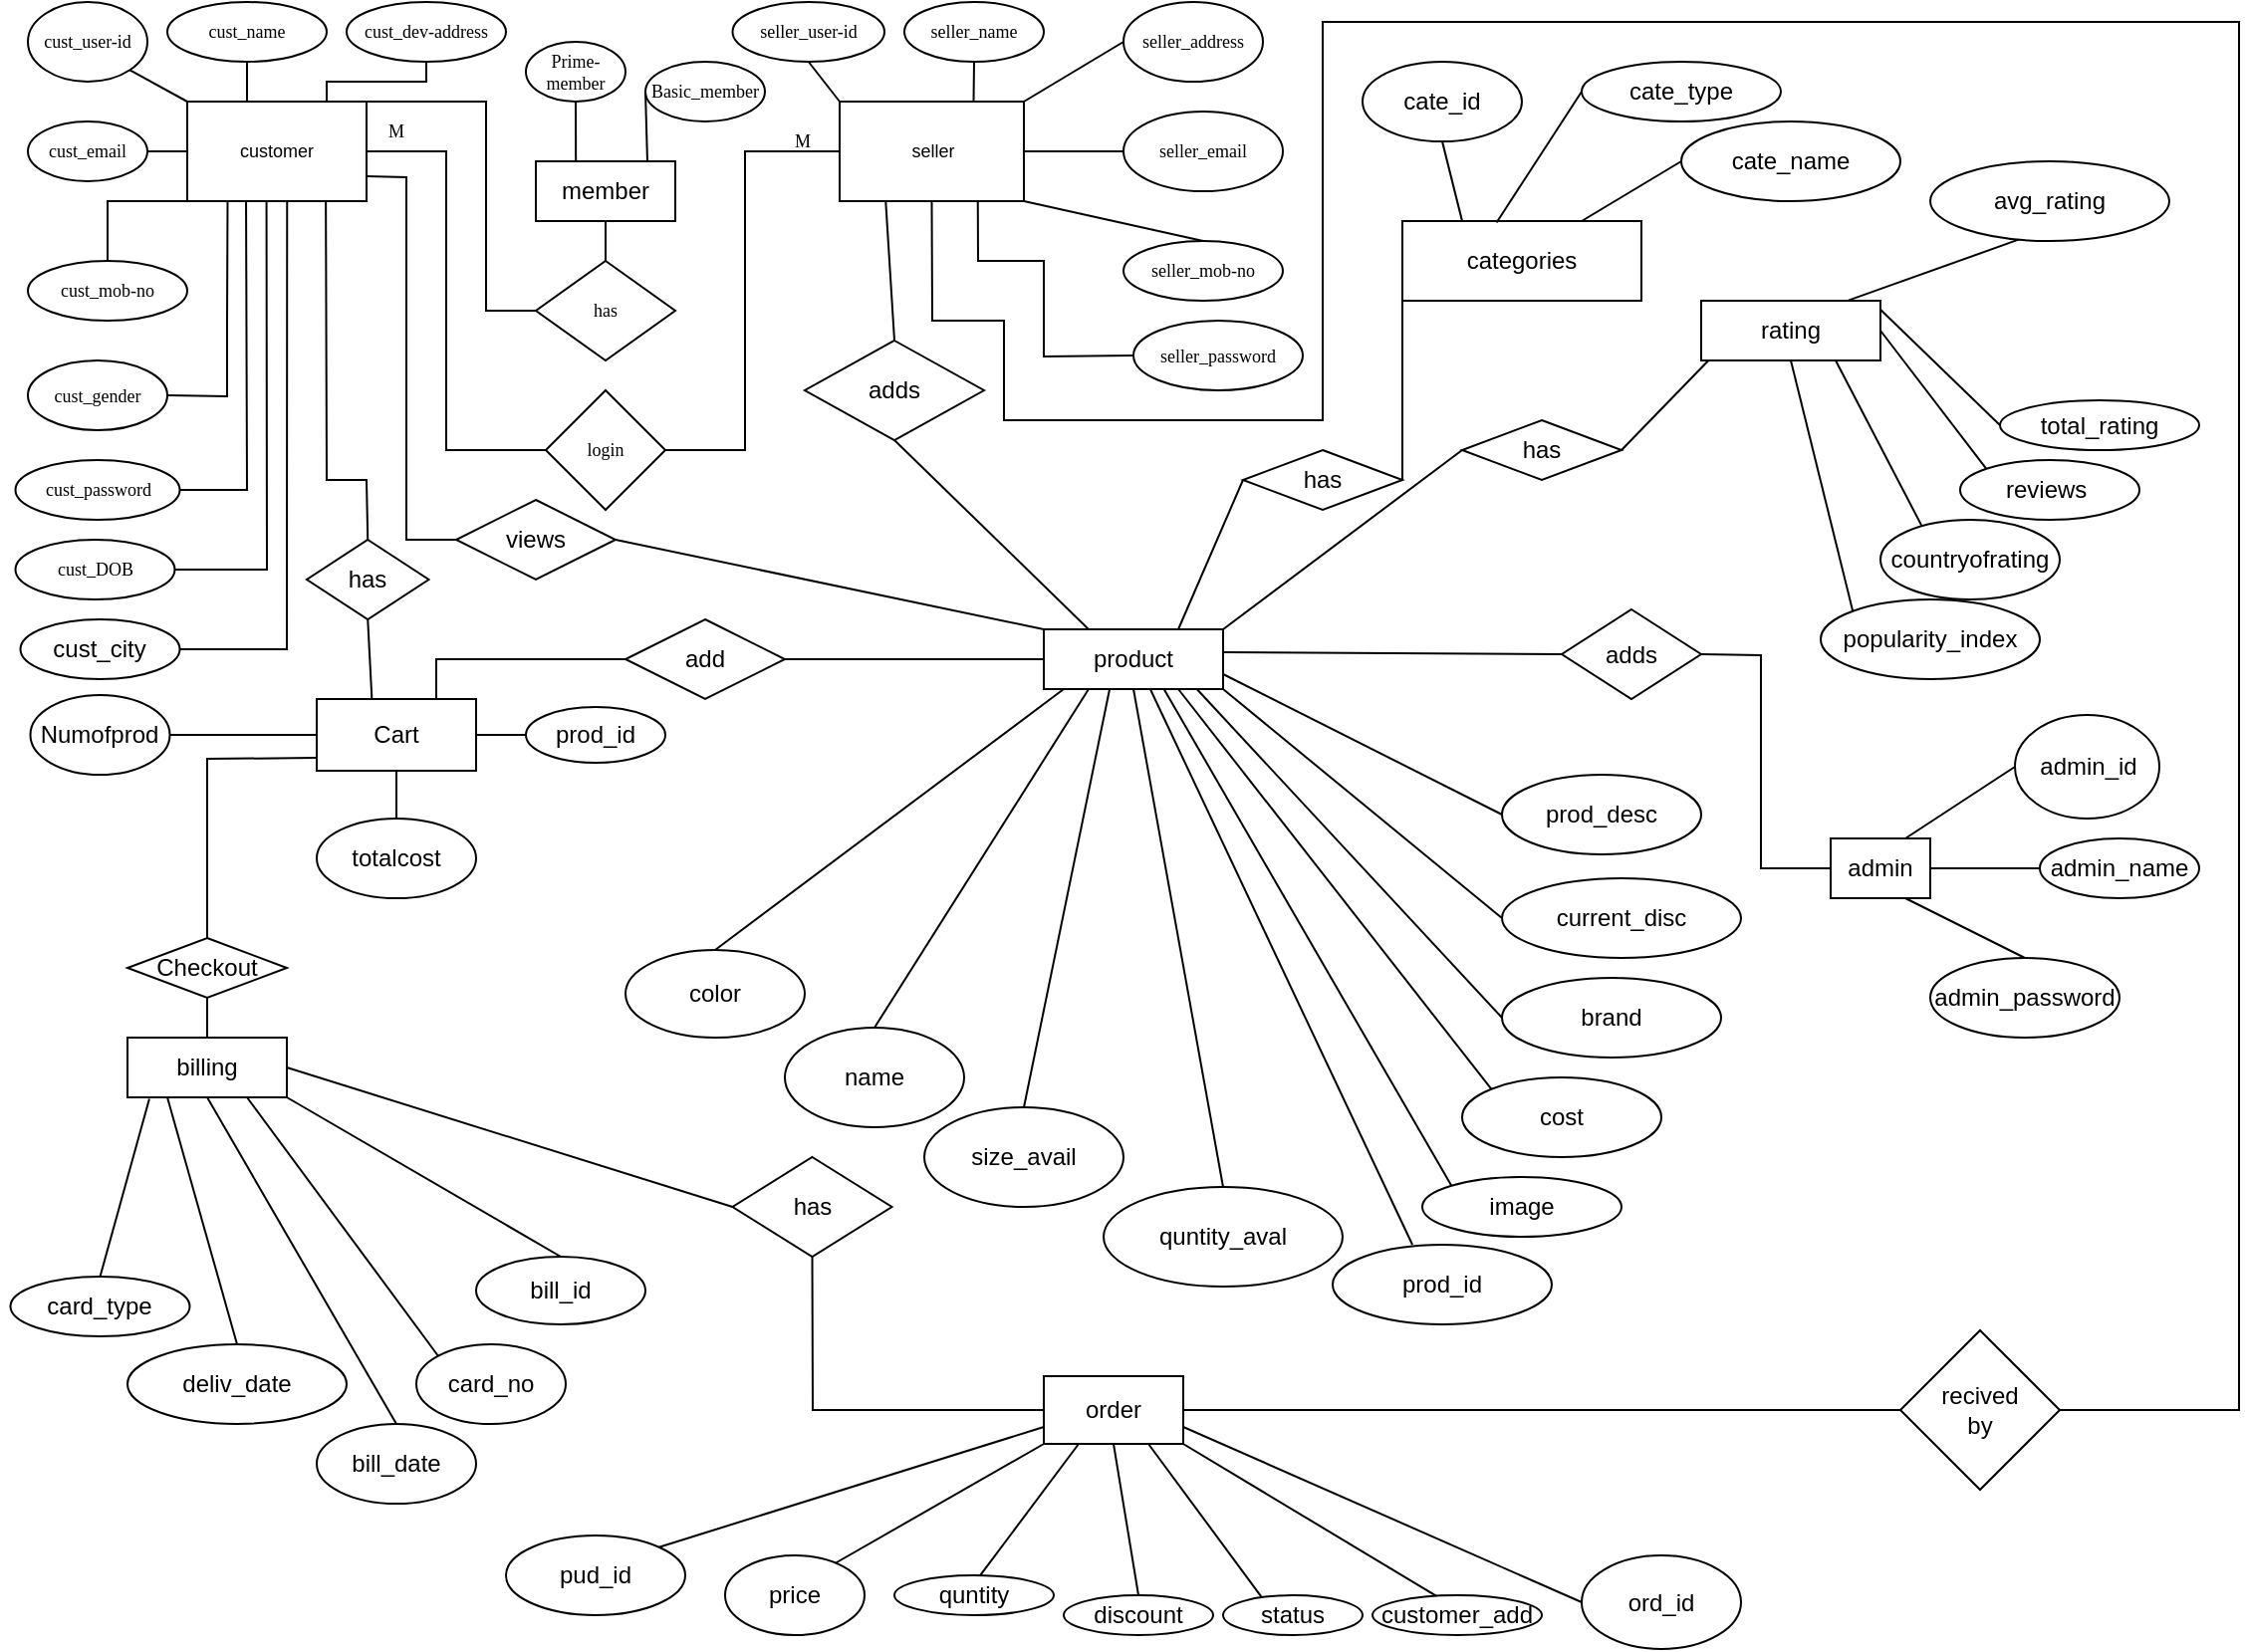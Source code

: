 <mxfile version="20.5.3" type="device"><diagram id="9mS7R69LWo61YMVO0TNC" name="Page-1"><mxGraphModel dx="2213" dy="429" grid="1" gridSize="10" guides="1" tooltips="1" connect="1" arrows="1" fold="1" page="1" pageScale="1" pageWidth="1169" pageHeight="827" math="0" shadow="0"><root><mxCell id="0"/><mxCell id="1" parent="0"/><mxCell id="NSg7qK9CSHYOkLG610AT-1" value="&lt;p style=&quot;font-size: 9px;&quot;&gt;customer&lt;/p&gt;" style="rounded=0;whiteSpace=wrap;html=1;" parent="1" vertex="1"><mxGeometry x="90" y="50" width="90" height="50" as="geometry"/></mxCell><mxCell id="NSg7qK9CSHYOkLG610AT-2" value="cust_user-id" style="ellipse;whiteSpace=wrap;html=1;fontFamily=Times New Roman;fontSize=9;" parent="1" vertex="1"><mxGeometry x="10" width="60" height="40" as="geometry"/></mxCell><mxCell id="NSg7qK9CSHYOkLG610AT-4" value="cust_name" style="ellipse;whiteSpace=wrap;html=1;fontFamily=Times New Roman;fontSize=9;" parent="1" vertex="1"><mxGeometry x="80" width="80" height="30" as="geometry"/></mxCell><mxCell id="NSg7qK9CSHYOkLG610AT-5" value="cust_mob-no" style="ellipse;whiteSpace=wrap;html=1;fontFamily=Times New Roman;fontSize=9;" parent="1" vertex="1"><mxGeometry x="10" y="130" width="80" height="30" as="geometry"/></mxCell><mxCell id="NSg7qK9CSHYOkLG610AT-7" value="cust_email" style="ellipse;whiteSpace=wrap;html=1;fontFamily=Times New Roman;fontSize=9;" parent="1" vertex="1"><mxGeometry x="10" y="60" width="60" height="30" as="geometry"/></mxCell><mxCell id="NSg7qK9CSHYOkLG610AT-10" value="cust_dev-address" style="ellipse;whiteSpace=wrap;html=1;fontFamily=Times New Roman;fontSize=9;" parent="1" vertex="1"><mxGeometry x="170" width="80" height="30" as="geometry"/></mxCell><mxCell id="NSg7qK9CSHYOkLG610AT-13" value="" style="endArrow=none;html=1;rounded=0;fontFamily=Times New Roman;fontSize=9;exitX=0.778;exitY=-0.004;exitDx=0;exitDy=0;entryX=0.5;entryY=1;entryDx=0;entryDy=0;exitPerimeter=0;" parent="1" source="NSg7qK9CSHYOkLG610AT-1" target="NSg7qK9CSHYOkLG610AT-10" edge="1"><mxGeometry width="50" height="50" relative="1" as="geometry"><mxPoint x="200" y="90" as="sourcePoint"/><mxPoint x="250" y="40" as="targetPoint"/><Array as="points"><mxPoint x="160" y="40"/><mxPoint x="210" y="40"/></Array></mxGeometry></mxCell><mxCell id="NSg7qK9CSHYOkLG610AT-14" value="" style="endArrow=none;html=1;rounded=0;fontFamily=Times New Roman;fontSize=9;exitX=0.5;exitY=0;exitDx=0;exitDy=0;entryX=0;entryY=1;entryDx=0;entryDy=0;" parent="1" source="NSg7qK9CSHYOkLG610AT-5" target="NSg7qK9CSHYOkLG610AT-1" edge="1"><mxGeometry width="50" height="50" relative="1" as="geometry"><mxPoint x="110" y="90" as="sourcePoint"/><mxPoint x="160" y="40" as="targetPoint"/><Array as="points"><mxPoint x="50" y="100"/></Array></mxGeometry></mxCell><mxCell id="NSg7qK9CSHYOkLG610AT-16" value="" style="endArrow=none;html=1;rounded=0;fontFamily=Times New Roman;fontSize=9;exitX=1;exitY=0.5;exitDx=0;exitDy=0;entryX=0;entryY=0.5;entryDx=0;entryDy=0;" parent="1" target="NSg7qK9CSHYOkLG610AT-1" edge="1"><mxGeometry width="50" height="50" relative="1" as="geometry"><mxPoint x="70" y="75" as="sourcePoint"/><mxPoint x="160" y="40" as="targetPoint"/></mxGeometry></mxCell><mxCell id="NSg7qK9CSHYOkLG610AT-17" value="" style="endArrow=none;html=1;rounded=0;fontFamily=Times New Roman;fontSize=9;entryX=0.5;entryY=1;entryDx=0;entryDy=0;" parent="1" target="NSg7qK9CSHYOkLG610AT-4" edge="1"><mxGeometry width="50" height="50" relative="1" as="geometry"><mxPoint x="120" y="50" as="sourcePoint"/><mxPoint x="160" y="40" as="targetPoint"/></mxGeometry></mxCell><mxCell id="NSg7qK9CSHYOkLG610AT-18" value="" style="endArrow=none;html=1;rounded=0;fontFamily=Times New Roman;fontSize=9;entryX=0;entryY=0;entryDx=0;entryDy=0;exitX=1;exitY=1;exitDx=0;exitDy=0;" parent="1" source="NSg7qK9CSHYOkLG610AT-2" target="NSg7qK9CSHYOkLG610AT-1" edge="1"><mxGeometry width="50" height="50" relative="1" as="geometry"><mxPoint x="30" y="30" as="sourcePoint"/><mxPoint x="160" y="40" as="targetPoint"/></mxGeometry></mxCell><mxCell id="NSg7qK9CSHYOkLG610AT-19" value="&lt;p style=&quot;font-size: 9px;&quot;&gt;seller&lt;/p&gt;" style="rounded=0;whiteSpace=wrap;html=1;" parent="1" vertex="1"><mxGeometry x="417.5" y="50" width="92.5" height="50" as="geometry"/></mxCell><mxCell id="NSg7qK9CSHYOkLG610AT-20" value="seller_user-id" style="ellipse;whiteSpace=wrap;html=1;fontFamily=Times New Roman;fontSize=9;" parent="1" vertex="1"><mxGeometry x="363.75" width="76.25" height="30" as="geometry"/></mxCell><mxCell id="NSg7qK9CSHYOkLG610AT-21" value="seller_name" style="ellipse;whiteSpace=wrap;html=1;fontFamily=Times New Roman;fontSize=9;" parent="1" vertex="1"><mxGeometry x="450" width="70" height="30" as="geometry"/></mxCell><mxCell id="NSg7qK9CSHYOkLG610AT-22" value="seller_mob-no" style="ellipse;whiteSpace=wrap;html=1;fontFamily=Times New Roman;fontSize=9;" parent="1" vertex="1"><mxGeometry x="560" y="120" width="80" height="30" as="geometry"/></mxCell><mxCell id="NSg7qK9CSHYOkLG610AT-24" value="seller_email" style="ellipse;whiteSpace=wrap;html=1;fontFamily=Times New Roman;fontSize=9;" parent="1" vertex="1"><mxGeometry x="560" y="55" width="80" height="40" as="geometry"/></mxCell><mxCell id="NSg7qK9CSHYOkLG610AT-25" value="seller_address" style="ellipse;whiteSpace=wrap;html=1;fontFamily=Times New Roman;fontSize=9;" parent="1" vertex="1"><mxGeometry x="560" width="70" height="40" as="geometry"/></mxCell><mxCell id="NSg7qK9CSHYOkLG610AT-26" value="" style="endArrow=none;html=1;rounded=0;fontFamily=Times New Roman;fontSize=9;exitX=1;exitY=0;exitDx=0;exitDy=0;entryX=0;entryY=0.5;entryDx=0;entryDy=0;" parent="1" source="NSg7qK9CSHYOkLG610AT-19" target="NSg7qK9CSHYOkLG610AT-25" edge="1"><mxGeometry width="50" height="50" relative="1" as="geometry"><mxPoint x="537.5" y="90" as="sourcePoint"/><mxPoint x="532.5" y="20" as="targetPoint"/></mxGeometry></mxCell><mxCell id="NSg7qK9CSHYOkLG610AT-27" value="" style="endArrow=none;html=1;rounded=0;fontFamily=Times New Roman;fontSize=9;exitX=0.5;exitY=0;exitDx=0;exitDy=0;entryX=1;entryY=1;entryDx=0;entryDy=0;" parent="1" source="NSg7qK9CSHYOkLG610AT-22" target="NSg7qK9CSHYOkLG610AT-19" edge="1"><mxGeometry width="50" height="50" relative="1" as="geometry"><mxPoint x="452.5" y="100" as="sourcePoint"/><mxPoint x="497.5" y="40" as="targetPoint"/></mxGeometry></mxCell><mxCell id="NSg7qK9CSHYOkLG610AT-28" value="" style="endArrow=none;html=1;rounded=0;fontFamily=Times New Roman;fontSize=9;entryX=1;entryY=0.5;entryDx=0;entryDy=0;exitX=0;exitY=0.5;exitDx=0;exitDy=0;" parent="1" source="NSg7qK9CSHYOkLG610AT-24" target="NSg7qK9CSHYOkLG610AT-19" edge="1"><mxGeometry width="50" height="50" relative="1" as="geometry"><mxPoint x="532.5" y="100" as="sourcePoint"/><mxPoint x="417.5" y="90" as="targetPoint"/></mxGeometry></mxCell><mxCell id="NSg7qK9CSHYOkLG610AT-30" value="" style="endArrow=none;html=1;rounded=0;fontFamily=Times New Roman;fontSize=9;entryX=0.5;entryY=1;entryDx=0;entryDy=0;exitX=0.727;exitY=0;exitDx=0;exitDy=0;exitPerimeter=0;" parent="1" source="NSg7qK9CSHYOkLG610AT-19" target="NSg7qK9CSHYOkLG610AT-21" edge="1"><mxGeometry width="50" height="50" relative="1" as="geometry"><mxPoint x="447.5" y="90" as="sourcePoint"/><mxPoint x="452.5" y="20" as="targetPoint"/></mxGeometry></mxCell><mxCell id="NSg7qK9CSHYOkLG610AT-31" value="" style="endArrow=none;html=1;rounded=0;fontFamily=Times New Roman;fontSize=9;entryX=0;entryY=0;entryDx=0;entryDy=0;exitX=0.5;exitY=1;exitDx=0;exitDy=0;" parent="1" source="NSg7qK9CSHYOkLG610AT-20" target="NSg7qK9CSHYOkLG610AT-19" edge="1"><mxGeometry width="50" height="50" relative="1" as="geometry"><mxPoint x="372.5" y="20" as="sourcePoint"/><mxPoint x="497.5" y="40" as="targetPoint"/></mxGeometry></mxCell><mxCell id="NSg7qK9CSHYOkLG610AT-32" value="login" style="rhombus;whiteSpace=wrap;html=1;fontFamily=Times New Roman;fontSize=9;" parent="1" vertex="1"><mxGeometry x="270" y="195" width="60" height="60" as="geometry"/></mxCell><mxCell id="NSg7qK9CSHYOkLG610AT-33" value="" style="endArrow=none;html=1;rounded=0;fontFamily=Times New Roman;fontSize=9;exitX=1;exitY=0.5;exitDx=0;exitDy=0;entryX=0;entryY=0.5;entryDx=0;entryDy=0;" parent="1" source="NSg7qK9CSHYOkLG610AT-1" target="NSg7qK9CSHYOkLG610AT-32" edge="1"><mxGeometry width="50" height="50" relative="1" as="geometry"><mxPoint x="300" y="130" as="sourcePoint"/><mxPoint x="350" y="80" as="targetPoint"/><Array as="points"><mxPoint x="220" y="75"/><mxPoint x="220" y="225"/></Array></mxGeometry></mxCell><mxCell id="NSg7qK9CSHYOkLG610AT-35" value="M" style="text;html=1;strokeColor=none;fillColor=none;align=center;verticalAlign=middle;whiteSpace=wrap;rounded=0;fontFamily=Times New Roman;fontSize=9;" parent="1" vertex="1"><mxGeometry x="165" y="50" width="60" height="30" as="geometry"/></mxCell><mxCell id="NSg7qK9CSHYOkLG610AT-36" value="" style="endArrow=none;html=1;rounded=0;fontFamily=Times New Roman;fontSize=9;entryX=0;entryY=0.5;entryDx=0;entryDy=0;exitX=1;exitY=0.5;exitDx=0;exitDy=0;" parent="1" source="NSg7qK9CSHYOkLG610AT-32" target="NSg7qK9CSHYOkLG610AT-19" edge="1"><mxGeometry width="50" height="50" relative="1" as="geometry"><mxPoint x="300" y="130" as="sourcePoint"/><mxPoint x="350" y="80" as="targetPoint"/><Array as="points"><mxPoint x="370" y="225"/><mxPoint x="370" y="75"/></Array></mxGeometry></mxCell><mxCell id="NSg7qK9CSHYOkLG610AT-37" value="M" style="text;html=1;strokeColor=none;fillColor=none;align=center;verticalAlign=middle;whiteSpace=wrap;rounded=0;fontFamily=Times New Roman;fontSize=9;" parent="1" vertex="1"><mxGeometry x="368.75" y="55" width="60" height="30" as="geometry"/></mxCell><mxCell id="NSg7qK9CSHYOkLG610AT-38" value="has" style="rhombus;whiteSpace=wrap;html=1;fontFamily=Times New Roman;fontSize=9;" parent="1" vertex="1"><mxGeometry x="265" y="130" width="70" height="50" as="geometry"/></mxCell><mxCell id="NSg7qK9CSHYOkLG610AT-39" value="" style="endArrow=none;html=1;rounded=0;fontFamily=Times New Roman;fontSize=9;exitX=0;exitY=0.5;exitDx=0;exitDy=0;entryX=1;entryY=0;entryDx=0;entryDy=0;" parent="1" source="NSg7qK9CSHYOkLG610AT-38" target="NSg7qK9CSHYOkLG610AT-1" edge="1"><mxGeometry width="50" height="50" relative="1" as="geometry"><mxPoint x="190" y="70" as="sourcePoint"/><mxPoint x="240" y="20" as="targetPoint"/><Array as="points"><mxPoint x="240" y="155"/><mxPoint x="240" y="50"/></Array></mxGeometry></mxCell><mxCell id="NSg7qK9CSHYOkLG610AT-40" value="Prime-member" style="ellipse;whiteSpace=wrap;html=1;fontFamily=Times New Roman;fontSize=9;" parent="1" vertex="1"><mxGeometry x="260" y="20" width="50" height="30" as="geometry"/></mxCell><mxCell id="NSg7qK9CSHYOkLG610AT-41" value="Basic_member" style="ellipse;whiteSpace=wrap;html=1;fontFamily=Times New Roman;fontSize=9;" parent="1" vertex="1"><mxGeometry x="320" y="30" width="60" height="30" as="geometry"/></mxCell><mxCell id="NSg7qK9CSHYOkLG610AT-42" value="" style="endArrow=none;html=1;rounded=0;fontFamily=Times New Roman;fontSize=9;entryX=0.5;entryY=1;entryDx=0;entryDy=0;exitX=0.287;exitY=0.007;exitDx=0;exitDy=0;exitPerimeter=0;" parent="1" source="G5HHCaBZj1R2GODUfJOp-1" target="NSg7qK9CSHYOkLG610AT-40" edge="1"><mxGeometry width="50" height="50" relative="1" as="geometry"><mxPoint x="270" y="40" as="sourcePoint"/><mxPoint x="320" y="30" as="targetPoint"/></mxGeometry></mxCell><mxCell id="NSg7qK9CSHYOkLG610AT-43" value="" style="endArrow=none;html=1;rounded=0;fontFamily=Times New Roman;fontSize=9;entryX=0;entryY=0.5;entryDx=0;entryDy=0;exitX=0.8;exitY=0.017;exitDx=0;exitDy=0;exitPerimeter=0;" parent="1" source="G5HHCaBZj1R2GODUfJOp-1" target="NSg7qK9CSHYOkLG610AT-41" edge="1"><mxGeometry width="50" height="50" relative="1" as="geometry"><mxPoint x="320" y="80" as="sourcePoint"/><mxPoint x="320" y="30" as="targetPoint"/></mxGeometry></mxCell><mxCell id="NSg7qK9CSHYOkLG610AT-50" value="cust_gender" style="ellipse;whiteSpace=wrap;html=1;fontFamily=Times New Roman;fontSize=9;" parent="1" vertex="1"><mxGeometry x="10" y="180" width="70" height="35" as="geometry"/></mxCell><mxCell id="NSg7qK9CSHYOkLG610AT-51" value="" style="endArrow=none;html=1;rounded=0;fontFamily=Times New Roman;fontSize=9;exitX=1;exitY=0.5;exitDx=0;exitDy=0;entryX=0.225;entryY=0.994;entryDx=0;entryDy=0;entryPerimeter=0;" parent="1" source="NSg7qK9CSHYOkLG610AT-50" target="NSg7qK9CSHYOkLG610AT-1" edge="1"><mxGeometry width="50" height="50" relative="1" as="geometry"><mxPoint x="140" y="100" as="sourcePoint"/><mxPoint x="190" y="50" as="targetPoint"/><Array as="points"><mxPoint x="110" y="198"/><mxPoint x="110" y="160"/></Array></mxGeometry></mxCell><mxCell id="NSg7qK9CSHYOkLG610AT-52" value="cust_password" style="ellipse;whiteSpace=wrap;html=1;fontFamily=Times New Roman;fontSize=9;" parent="1" vertex="1"><mxGeometry x="3.75" y="230" width="82.5" height="30" as="geometry"/></mxCell><mxCell id="NSg7qK9CSHYOkLG610AT-53" value="" style="endArrow=none;html=1;rounded=0;fontFamily=Times New Roman;fontSize=9;exitX=1;exitY=0.5;exitDx=0;exitDy=0;entryX=0.328;entryY=1.001;entryDx=0;entryDy=0;entryPerimeter=0;" parent="1" source="NSg7qK9CSHYOkLG610AT-52" target="NSg7qK9CSHYOkLG610AT-1" edge="1"><mxGeometry width="50" height="50" relative="1" as="geometry"><mxPoint x="139.86" y="190" as="sourcePoint"/><mxPoint x="130" y="100" as="targetPoint"/><Array as="points"><mxPoint x="120" y="245"/></Array></mxGeometry></mxCell><mxCell id="NSg7qK9CSHYOkLG610AT-54" style="edgeStyle=none;rounded=0;orthogonalLoop=1;jettySize=auto;html=1;exitX=0;exitY=0.5;exitDx=0;exitDy=0;fontFamily=Times New Roman;fontSize=9;" parent="1" source="NSg7qK9CSHYOkLG610AT-52" target="NSg7qK9CSHYOkLG610AT-52" edge="1"><mxGeometry relative="1" as="geometry"/></mxCell><mxCell id="NSg7qK9CSHYOkLG610AT-55" value="cust_DOB" style="ellipse;whiteSpace=wrap;html=1;fontFamily=Times New Roman;fontSize=9;" parent="1" vertex="1"><mxGeometry x="3.75" y="270" width="80" height="30" as="geometry"/></mxCell><mxCell id="NSg7qK9CSHYOkLG610AT-56" value="" style="endArrow=none;html=1;rounded=0;fontFamily=Times New Roman;fontSize=9;exitX=1;exitY=0.5;exitDx=0;exitDy=0;entryX=0.442;entryY=1.003;entryDx=0;entryDy=0;entryPerimeter=0;" parent="1" source="NSg7qK9CSHYOkLG610AT-55" target="NSg7qK9CSHYOkLG610AT-1" edge="1"><mxGeometry width="50" height="50" relative="1" as="geometry"><mxPoint x="270" y="150" as="sourcePoint"/><mxPoint x="320" y="100" as="targetPoint"/><Array as="points"><mxPoint x="130" y="285"/></Array></mxGeometry></mxCell><mxCell id="NSg7qK9CSHYOkLG610AT-60" value="seller_password" style="ellipse;whiteSpace=wrap;html=1;fontFamily=Times New Roman;fontSize=9;" parent="1" vertex="1"><mxGeometry x="565" y="160" width="85" height="35" as="geometry"/></mxCell><mxCell id="NSg7qK9CSHYOkLG610AT-61" value="" style="endArrow=none;html=1;rounded=0;fontFamily=Times New Roman;fontSize=9;entryX=0.75;entryY=1;entryDx=0;entryDy=0;exitX=0;exitY=0.5;exitDx=0;exitDy=0;" parent="1" source="NSg7qK9CSHYOkLG610AT-60" target="NSg7qK9CSHYOkLG610AT-19" edge="1"><mxGeometry width="50" height="50" relative="1" as="geometry"><mxPoint x="417.5" y="160" as="sourcePoint"/><mxPoint x="467.5" y="110" as="targetPoint"/><Array as="points"><mxPoint x="520" y="178"/><mxPoint x="520" y="130"/><mxPoint x="487" y="130"/></Array></mxGeometry></mxCell><mxCell id="G5HHCaBZj1R2GODUfJOp-1" value="member" style="rounded=0;whiteSpace=wrap;html=1;" parent="1" vertex="1"><mxGeometry x="265" y="80" width="70" height="30" as="geometry"/></mxCell><mxCell id="G5HHCaBZj1R2GODUfJOp-2" value="" style="endArrow=none;html=1;rounded=0;exitX=0.5;exitY=0;exitDx=0;exitDy=0;entryX=0.5;entryY=1;entryDx=0;entryDy=0;" parent="1" source="NSg7qK9CSHYOkLG610AT-38" target="G5HHCaBZj1R2GODUfJOp-1" edge="1"><mxGeometry width="50" height="50" relative="1" as="geometry"><mxPoint x="280" y="140" as="sourcePoint"/><mxPoint x="330" y="90" as="targetPoint"/></mxGeometry></mxCell><mxCell id="G5HHCaBZj1R2GODUfJOp-3" value="cust_city" style="ellipse;whiteSpace=wrap;html=1;" parent="1" vertex="1"><mxGeometry x="6.25" y="310" width="80" height="30" as="geometry"/></mxCell><mxCell id="G5HHCaBZj1R2GODUfJOp-4" value="" style="endArrow=none;html=1;rounded=0;exitX=1;exitY=0.5;exitDx=0;exitDy=0;entryX=0.557;entryY=1;entryDx=0;entryDy=0;entryPerimeter=0;" parent="1" source="G5HHCaBZj1R2GODUfJOp-3" target="NSg7qK9CSHYOkLG610AT-1" edge="1"><mxGeometry width="50" height="50" relative="1" as="geometry"><mxPoint x="90" y="360" as="sourcePoint"/><mxPoint x="140" y="310" as="targetPoint"/><Array as="points"><mxPoint x="140" y="325"/></Array></mxGeometry></mxCell><mxCell id="G5HHCaBZj1R2GODUfJOp-5" value="" style="endArrow=none;html=1;rounded=0;exitX=0.5;exitY=0;exitDx=0;exitDy=0;entryX=0.773;entryY=1.003;entryDx=0;entryDy=0;entryPerimeter=0;" parent="1" source="G5HHCaBZj1R2GODUfJOp-6" target="NSg7qK9CSHYOkLG610AT-1" edge="1"><mxGeometry width="50" height="50" relative="1" as="geometry"><mxPoint x="290" y="320" as="sourcePoint"/><mxPoint x="160" y="230" as="targetPoint"/><Array as="points"><mxPoint x="180" y="240"/><mxPoint x="160" y="240"/></Array></mxGeometry></mxCell><mxCell id="G5HHCaBZj1R2GODUfJOp-6" value="has" style="rhombus;whiteSpace=wrap;html=1;" parent="1" vertex="1"><mxGeometry x="150" y="270" width="61.25" height="40" as="geometry"/></mxCell><mxCell id="G5HHCaBZj1R2GODUfJOp-8" value="Cart" style="rounded=0;whiteSpace=wrap;html=1;" parent="1" vertex="1"><mxGeometry x="155" y="350" width="80" height="36" as="geometry"/></mxCell><mxCell id="G5HHCaBZj1R2GODUfJOp-9" value="" style="endArrow=none;html=1;rounded=0;exitX=0.346;exitY=-0.004;exitDx=0;exitDy=0;entryX=0.5;entryY=1;entryDx=0;entryDy=0;exitPerimeter=0;" parent="1" source="G5HHCaBZj1R2GODUfJOp-8" target="G5HHCaBZj1R2GODUfJOp-6" edge="1"><mxGeometry width="50" height="50" relative="1" as="geometry"><mxPoint x="400" y="370" as="sourcePoint"/><mxPoint x="450" y="320" as="targetPoint"/></mxGeometry></mxCell><mxCell id="G5HHCaBZj1R2GODUfJOp-10" value="Numofprod" style="ellipse;whiteSpace=wrap;html=1;" parent="1" vertex="1"><mxGeometry x="11.25" y="348" width="70" height="40" as="geometry"/></mxCell><mxCell id="G5HHCaBZj1R2GODUfJOp-11" value="" style="endArrow=none;html=1;rounded=0;exitX=1;exitY=0.5;exitDx=0;exitDy=0;entryX=0;entryY=0.5;entryDx=0;entryDy=0;" parent="1" source="G5HHCaBZj1R2GODUfJOp-10" target="G5HHCaBZj1R2GODUfJOp-8" edge="1"><mxGeometry width="50" height="50" relative="1" as="geometry"><mxPoint x="290" y="450" as="sourcePoint"/><mxPoint x="340" y="400" as="targetPoint"/></mxGeometry></mxCell><mxCell id="G5HHCaBZj1R2GODUfJOp-12" value="prod_id" style="ellipse;whiteSpace=wrap;html=1;" parent="1" vertex="1"><mxGeometry x="260" y="354" width="70" height="28" as="geometry"/></mxCell><mxCell id="G5HHCaBZj1R2GODUfJOp-13" value="" style="endArrow=none;html=1;rounded=0;entryX=0;entryY=0.5;entryDx=0;entryDy=0;exitX=1;exitY=0.5;exitDx=0;exitDy=0;" parent="1" source="G5HHCaBZj1R2GODUfJOp-8" target="G5HHCaBZj1R2GODUfJOp-12" edge="1"><mxGeometry width="50" height="50" relative="1" as="geometry"><mxPoint x="290" y="450" as="sourcePoint"/><mxPoint x="340" y="400" as="targetPoint"/></mxGeometry></mxCell><mxCell id="G5HHCaBZj1R2GODUfJOp-14" value="totalcost" style="ellipse;whiteSpace=wrap;html=1;" parent="1" vertex="1"><mxGeometry x="155" y="410" width="80" height="40" as="geometry"/></mxCell><mxCell id="G5HHCaBZj1R2GODUfJOp-15" value="" style="endArrow=none;html=1;rounded=0;entryX=0.5;entryY=1;entryDx=0;entryDy=0;exitX=0.5;exitY=0;exitDx=0;exitDy=0;" parent="1" source="G5HHCaBZj1R2GODUfJOp-14" target="G5HHCaBZj1R2GODUfJOp-8" edge="1"><mxGeometry width="50" height="50" relative="1" as="geometry"><mxPoint x="290" y="450" as="sourcePoint"/><mxPoint x="340" y="400" as="targetPoint"/></mxGeometry></mxCell><mxCell id="G5HHCaBZj1R2GODUfJOp-16" value="" style="endArrow=none;html=1;rounded=0;exitX=0.75;exitY=0;exitDx=0;exitDy=0;" parent="1" source="G5HHCaBZj1R2GODUfJOp-8" target="G5HHCaBZj1R2GODUfJOp-17" edge="1"><mxGeometry width="50" height="50" relative="1" as="geometry"><mxPoint x="215" y="350" as="sourcePoint"/><mxPoint x="340" y="330" as="targetPoint"/><Array as="points"><mxPoint x="215" y="330"/></Array></mxGeometry></mxCell><mxCell id="G5HHCaBZj1R2GODUfJOp-17" value="add" style="rhombus;whiteSpace=wrap;html=1;" parent="1" vertex="1"><mxGeometry x="310" y="310" width="80" height="40" as="geometry"/></mxCell><mxCell id="G5HHCaBZj1R2GODUfJOp-18" value="" style="endArrow=none;html=1;rounded=0;exitX=1;exitY=0.5;exitDx=0;exitDy=0;" parent="1" source="G5HHCaBZj1R2GODUfJOp-17" edge="1"><mxGeometry width="50" height="50" relative="1" as="geometry"><mxPoint x="400" y="330" as="sourcePoint"/><mxPoint x="520" y="330" as="targetPoint"/></mxGeometry></mxCell><mxCell id="G5HHCaBZj1R2GODUfJOp-20" value="product" style="rounded=0;whiteSpace=wrap;html=1;" parent="1" vertex="1"><mxGeometry x="520" y="315" width="90" height="30" as="geometry"/></mxCell><mxCell id="G5HHCaBZj1R2GODUfJOp-21" value="" style="endArrow=none;html=1;rounded=0;entryX=-0.005;entryY=0.821;entryDx=0;entryDy=0;entryPerimeter=0;exitX=0.5;exitY=0;exitDx=0;exitDy=0;" parent="1" source="G5HHCaBZj1R2GODUfJOp-22" target="G5HHCaBZj1R2GODUfJOp-8" edge="1"><mxGeometry width="50" height="50" relative="1" as="geometry"><mxPoint x="100" y="470" as="sourcePoint"/><mxPoint x="400" y="430" as="targetPoint"/><Array as="points"><mxPoint x="100" y="380"/></Array></mxGeometry></mxCell><mxCell id="G5HHCaBZj1R2GODUfJOp-22" value="Checkout" style="rhombus;whiteSpace=wrap;html=1;" parent="1" vertex="1"><mxGeometry x="60" y="470" width="80" height="30" as="geometry"/></mxCell><mxCell id="G5HHCaBZj1R2GODUfJOp-23" style="edgeStyle=orthogonalEdgeStyle;rounded=0;orthogonalLoop=1;jettySize=auto;html=1;exitX=0.5;exitY=1;exitDx=0;exitDy=0;" parent="1" source="G5HHCaBZj1R2GODUfJOp-22" target="G5HHCaBZj1R2GODUfJOp-22" edge="1"><mxGeometry relative="1" as="geometry"/></mxCell><mxCell id="G5HHCaBZj1R2GODUfJOp-24" value="" style="endArrow=none;html=1;rounded=0;exitX=0.5;exitY=1;exitDx=0;exitDy=0;" parent="1" source="G5HHCaBZj1R2GODUfJOp-22" target="G5HHCaBZj1R2GODUfJOp-25" edge="1"><mxGeometry width="50" height="50" relative="1" as="geometry"><mxPoint x="210" y="460" as="sourcePoint"/><mxPoint x="100" y="530" as="targetPoint"/></mxGeometry></mxCell><mxCell id="G5HHCaBZj1R2GODUfJOp-25" value="billing" style="rounded=0;whiteSpace=wrap;html=1;" parent="1" vertex="1"><mxGeometry x="60" y="520" width="80" height="30" as="geometry"/></mxCell><mxCell id="b-fl9_FS7aqZN7UPAi5E-1" value="cate_type" style="ellipse;whiteSpace=wrap;html=1;" vertex="1" parent="1"><mxGeometry x="790" y="30" width="100" height="30" as="geometry"/></mxCell><mxCell id="b-fl9_FS7aqZN7UPAi5E-2" value="cate_id" style="ellipse;whiteSpace=wrap;html=1;" vertex="1" parent="1"><mxGeometry x="680" y="30" width="80" height="40" as="geometry"/></mxCell><mxCell id="b-fl9_FS7aqZN7UPAi5E-3" value="current_disc" style="ellipse;whiteSpace=wrap;html=1;" vertex="1" parent="1"><mxGeometry x="750" y="440" width="120" height="40" as="geometry"/></mxCell><mxCell id="b-fl9_FS7aqZN7UPAi5E-4" value="cost" style="ellipse;whiteSpace=wrap;html=1;" vertex="1" parent="1"><mxGeometry x="730" y="540" width="100" height="40" as="geometry"/></mxCell><mxCell id="b-fl9_FS7aqZN7UPAi5E-5" value="quntity_aval" style="ellipse;whiteSpace=wrap;html=1;" vertex="1" parent="1"><mxGeometry x="550" y="595" width="120" height="50" as="geometry"/></mxCell><mxCell id="b-fl9_FS7aqZN7UPAi5E-6" value="size_avail" style="ellipse;whiteSpace=wrap;html=1;" vertex="1" parent="1"><mxGeometry x="460" y="555" width="100" height="50" as="geometry"/></mxCell><mxCell id="b-fl9_FS7aqZN7UPAi5E-7" value="color" style="ellipse;whiteSpace=wrap;html=1;" vertex="1" parent="1"><mxGeometry x="310" y="476" width="90" height="44" as="geometry"/></mxCell><mxCell id="b-fl9_FS7aqZN7UPAi5E-8" value="name" style="ellipse;whiteSpace=wrap;html=1;" vertex="1" parent="1"><mxGeometry x="390" y="515" width="90" height="50" as="geometry"/></mxCell><mxCell id="b-fl9_FS7aqZN7UPAi5E-9" value="" style="endArrow=none;html=1;rounded=0;exitX=1;exitY=1;exitDx=0;exitDy=0;entryX=0;entryY=0.5;entryDx=0;entryDy=0;" edge="1" parent="1" source="G5HHCaBZj1R2GODUfJOp-20" target="b-fl9_FS7aqZN7UPAi5E-3"><mxGeometry width="50" height="50" relative="1" as="geometry"><mxPoint x="620" y="330" as="sourcePoint"/><mxPoint x="670" y="280" as="targetPoint"/><Array as="points"/></mxGeometry></mxCell><mxCell id="b-fl9_FS7aqZN7UPAi5E-10" value="" style="endArrow=none;html=1;rounded=0;exitX=0.75;exitY=1;exitDx=0;exitDy=0;entryX=0;entryY=0;entryDx=0;entryDy=0;" edge="1" parent="1" source="G5HHCaBZj1R2GODUfJOp-20" target="b-fl9_FS7aqZN7UPAi5E-4"><mxGeometry width="50" height="50" relative="1" as="geometry"><mxPoint x="640" y="340" as="sourcePoint"/><mxPoint x="690" y="290" as="targetPoint"/></mxGeometry></mxCell><mxCell id="b-fl9_FS7aqZN7UPAi5E-11" value="" style="endArrow=none;html=1;rounded=0;entryX=0.5;entryY=1;entryDx=0;entryDy=0;exitX=0.5;exitY=0;exitDx=0;exitDy=0;" edge="1" parent="1" source="b-fl9_FS7aqZN7UPAi5E-5" target="G5HHCaBZj1R2GODUfJOp-20"><mxGeometry width="50" height="50" relative="1" as="geometry"><mxPoint x="640" y="380" as="sourcePoint"/><mxPoint x="690" y="330" as="targetPoint"/></mxGeometry></mxCell><mxCell id="b-fl9_FS7aqZN7UPAi5E-12" value="" style="endArrow=none;html=1;rounded=0;entryX=0.367;entryY=1;entryDx=0;entryDy=0;exitX=0.5;exitY=0;exitDx=0;exitDy=0;entryPerimeter=0;" edge="1" parent="1" source="b-fl9_FS7aqZN7UPAi5E-6" target="G5HHCaBZj1R2GODUfJOp-20"><mxGeometry width="50" height="50" relative="1" as="geometry"><mxPoint x="582.5" y="404" as="sourcePoint"/><mxPoint x="632.5" y="354" as="targetPoint"/></mxGeometry></mxCell><mxCell id="b-fl9_FS7aqZN7UPAi5E-13" value="" style="endArrow=none;html=1;rounded=0;exitX=0.25;exitY=1;exitDx=0;exitDy=0;entryX=0.5;entryY=0;entryDx=0;entryDy=0;" edge="1" parent="1" source="G5HHCaBZj1R2GODUfJOp-20" target="b-fl9_FS7aqZN7UPAi5E-8"><mxGeometry width="50" height="50" relative="1" as="geometry"><mxPoint x="670" y="280" as="sourcePoint"/><mxPoint x="730" y="290" as="targetPoint"/><Array as="points"/></mxGeometry></mxCell><mxCell id="b-fl9_FS7aqZN7UPAi5E-14" value="" style="endArrow=none;html=1;rounded=0;entryX=0.111;entryY=1;entryDx=0;entryDy=0;entryPerimeter=0;exitX=0.5;exitY=0;exitDx=0;exitDy=0;" edge="1" parent="1" source="b-fl9_FS7aqZN7UPAi5E-7" target="G5HHCaBZj1R2GODUfJOp-20"><mxGeometry width="50" height="50" relative="1" as="geometry"><mxPoint x="480" y="455" as="sourcePoint"/><mxPoint x="530" y="405" as="targetPoint"/></mxGeometry></mxCell><mxCell id="b-fl9_FS7aqZN7UPAi5E-15" value="has" style="rhombus;whiteSpace=wrap;html=1;" vertex="1" parent="1"><mxGeometry x="730" y="210" width="80" height="30" as="geometry"/></mxCell><mxCell id="b-fl9_FS7aqZN7UPAi5E-16" value="has" style="rhombus;whiteSpace=wrap;html=1;" vertex="1" parent="1"><mxGeometry x="620" y="225" width="80" height="30" as="geometry"/></mxCell><mxCell id="b-fl9_FS7aqZN7UPAi5E-17" value="" style="endArrow=none;html=1;rounded=0;exitX=1;exitY=0;exitDx=0;exitDy=0;entryX=0;entryY=0.5;entryDx=0;entryDy=0;" edge="1" parent="1" source="G5HHCaBZj1R2GODUfJOp-20" target="b-fl9_FS7aqZN7UPAi5E-15"><mxGeometry width="50" height="50" relative="1" as="geometry"><mxPoint x="670" y="280" as="sourcePoint"/><mxPoint x="720" y="230" as="targetPoint"/></mxGeometry></mxCell><mxCell id="b-fl9_FS7aqZN7UPAi5E-18" value="" style="endArrow=none;html=1;rounded=0;exitX=0.75;exitY=0;exitDx=0;exitDy=0;entryX=0;entryY=0.5;entryDx=0;entryDy=0;" edge="1" parent="1" source="G5HHCaBZj1R2GODUfJOp-20" target="b-fl9_FS7aqZN7UPAi5E-16"><mxGeometry width="50" height="50" relative="1" as="geometry"><mxPoint x="590" y="315" as="sourcePoint"/><mxPoint x="640" y="265" as="targetPoint"/></mxGeometry></mxCell><mxCell id="b-fl9_FS7aqZN7UPAi5E-19" value="" style="endArrow=none;html=1;rounded=0;entryX=1;entryY=0.5;entryDx=0;entryDy=0;exitX=0;exitY=0.5;exitDx=0;exitDy=0;" edge="1" parent="1" source="b-fl9_FS7aqZN7UPAi5E-20" target="b-fl9_FS7aqZN7UPAi5E-16"><mxGeometry width="50" height="50" relative="1" as="geometry"><mxPoint x="850" y="190" as="sourcePoint"/><mxPoint x="720" y="230" as="targetPoint"/></mxGeometry></mxCell><mxCell id="b-fl9_FS7aqZN7UPAi5E-20" value="categories" style="rounded=0;whiteSpace=wrap;html=1;" vertex="1" parent="1"><mxGeometry x="700" y="110" width="120" height="40" as="geometry"/></mxCell><mxCell id="b-fl9_FS7aqZN7UPAi5E-22" value="prod_id" style="ellipse;whiteSpace=wrap;html=1;" vertex="1" parent="1"><mxGeometry x="665" y="624" width="110" height="40" as="geometry"/></mxCell><mxCell id="b-fl9_FS7aqZN7UPAi5E-23" value="brand" style="ellipse;whiteSpace=wrap;html=1;" vertex="1" parent="1"><mxGeometry x="750" y="490" width="110" height="40" as="geometry"/></mxCell><mxCell id="b-fl9_FS7aqZN7UPAi5E-24" value="" style="endArrow=none;html=1;rounded=0;entryX=0;entryY=0.5;entryDx=0;entryDy=0;exitX=0.855;exitY=1.005;exitDx=0;exitDy=0;exitPerimeter=0;" edge="1" parent="1" source="G5HHCaBZj1R2GODUfJOp-20" target="b-fl9_FS7aqZN7UPAi5E-23"><mxGeometry width="50" height="50" relative="1" as="geometry"><mxPoint x="610" y="350" as="sourcePoint"/><mxPoint x="720" y="290" as="targetPoint"/><Array as="points"/></mxGeometry></mxCell><mxCell id="b-fl9_FS7aqZN7UPAi5E-25" value="" style="endArrow=none;html=1;rounded=0;entryX=0.593;entryY=0.996;entryDx=0;entryDy=0;exitX=0.364;exitY=0;exitDx=0;exitDy=0;exitPerimeter=0;entryPerimeter=0;" edge="1" parent="1" source="b-fl9_FS7aqZN7UPAi5E-22" target="G5HHCaBZj1R2GODUfJOp-20"><mxGeometry width="50" height="50" relative="1" as="geometry"><mxPoint x="580" y="460" as="sourcePoint"/><mxPoint x="630" y="410" as="targetPoint"/></mxGeometry></mxCell><mxCell id="b-fl9_FS7aqZN7UPAi5E-26" value="image" style="ellipse;whiteSpace=wrap;html=1;" vertex="1" parent="1"><mxGeometry x="710" y="590" width="100" height="30" as="geometry"/></mxCell><mxCell id="b-fl9_FS7aqZN7UPAi5E-27" value="" style="endArrow=none;html=1;rounded=0;entryX=0.671;entryY=1.005;entryDx=0;entryDy=0;entryPerimeter=0;exitX=0;exitY=0;exitDx=0;exitDy=0;" edge="1" parent="1" source="b-fl9_FS7aqZN7UPAi5E-26" target="G5HHCaBZj1R2GODUfJOp-20"><mxGeometry width="50" height="50" relative="1" as="geometry"><mxPoint x="580" y="460" as="sourcePoint"/><mxPoint x="630" y="410" as="targetPoint"/></mxGeometry></mxCell><mxCell id="b-fl9_FS7aqZN7UPAi5E-28" value="prod_desc" style="ellipse;whiteSpace=wrap;html=1;" vertex="1" parent="1"><mxGeometry x="750" y="388" width="100" height="40" as="geometry"/></mxCell><mxCell id="b-fl9_FS7aqZN7UPAi5E-29" value="" style="endArrow=none;html=1;rounded=0;entryX=1;entryY=0.75;entryDx=0;entryDy=0;exitX=0;exitY=0.5;exitDx=0;exitDy=0;" edge="1" parent="1" source="b-fl9_FS7aqZN7UPAi5E-28" target="G5HHCaBZj1R2GODUfJOp-20"><mxGeometry width="50" height="50" relative="1" as="geometry"><mxPoint x="580" y="460" as="sourcePoint"/><mxPoint x="630" y="410" as="targetPoint"/></mxGeometry></mxCell><mxCell id="b-fl9_FS7aqZN7UPAi5E-30" value="" style="endArrow=none;html=1;rounded=0;exitX=0.394;exitY=0.019;exitDx=0;exitDy=0;entryX=0;entryY=0.5;entryDx=0;entryDy=0;exitPerimeter=0;" edge="1" parent="1" source="b-fl9_FS7aqZN7UPAi5E-20" target="b-fl9_FS7aqZN7UPAi5E-1"><mxGeometry width="50" height="50" relative="1" as="geometry"><mxPoint x="970" y="250" as="sourcePoint"/><mxPoint x="1020" y="200" as="targetPoint"/></mxGeometry></mxCell><mxCell id="b-fl9_FS7aqZN7UPAi5E-31" value="" style="endArrow=none;html=1;rounded=0;entryX=0.5;entryY=1;entryDx=0;entryDy=0;exitX=0.25;exitY=0;exitDx=0;exitDy=0;" edge="1" parent="1" source="b-fl9_FS7aqZN7UPAi5E-20" target="b-fl9_FS7aqZN7UPAi5E-2"><mxGeometry width="50" height="50" relative="1" as="geometry"><mxPoint x="790" y="360" as="sourcePoint"/><mxPoint x="840" y="310" as="targetPoint"/></mxGeometry></mxCell><mxCell id="b-fl9_FS7aqZN7UPAi5E-32" value="cate_name" style="ellipse;whiteSpace=wrap;html=1;" vertex="1" parent="1"><mxGeometry x="840" y="60" width="110" height="40" as="geometry"/></mxCell><mxCell id="b-fl9_FS7aqZN7UPAi5E-34" value="" style="endArrow=none;html=1;rounded=0;entryX=0;entryY=0.5;entryDx=0;entryDy=0;exitX=0.75;exitY=0;exitDx=0;exitDy=0;" edge="1" parent="1" source="b-fl9_FS7aqZN7UPAi5E-20" target="b-fl9_FS7aqZN7UPAi5E-32"><mxGeometry width="50" height="50" relative="1" as="geometry"><mxPoint x="930" y="290" as="sourcePoint"/><mxPoint x="980" y="240" as="targetPoint"/></mxGeometry></mxCell><mxCell id="b-fl9_FS7aqZN7UPAi5E-35" value="" style="endArrow=none;html=1;rounded=0;exitX=0.25;exitY=1;exitDx=0;exitDy=0;entryX=0.5;entryY=0;entryDx=0;entryDy=0;" edge="1" parent="1" source="NSg7qK9CSHYOkLG610AT-19" target="b-fl9_FS7aqZN7UPAi5E-36"><mxGeometry width="50" height="50" relative="1" as="geometry"><mxPoint x="390" y="210" as="sourcePoint"/><mxPoint x="440" y="160" as="targetPoint"/></mxGeometry></mxCell><mxCell id="b-fl9_FS7aqZN7UPAi5E-36" value="adds" style="rhombus;whiteSpace=wrap;html=1;" vertex="1" parent="1"><mxGeometry x="400" y="170" width="90" height="50" as="geometry"/></mxCell><mxCell id="b-fl9_FS7aqZN7UPAi5E-37" value="" style="endArrow=none;html=1;rounded=0;entryX=0.5;entryY=1;entryDx=0;entryDy=0;exitX=0.25;exitY=0;exitDx=0;exitDy=0;" edge="1" parent="1" source="G5HHCaBZj1R2GODUfJOp-20" target="b-fl9_FS7aqZN7UPAi5E-36"><mxGeometry width="50" height="50" relative="1" as="geometry"><mxPoint x="410" y="300" as="sourcePoint"/><mxPoint x="460" y="250" as="targetPoint"/></mxGeometry></mxCell><mxCell id="b-fl9_FS7aqZN7UPAi5E-38" value="" style="endArrow=none;html=1;rounded=0;exitX=1;exitY=0.5;exitDx=0;exitDy=0;entryX=0.042;entryY=0.996;entryDx=0;entryDy=0;entryPerimeter=0;" edge="1" parent="1" source="b-fl9_FS7aqZN7UPAi5E-15" target="b-fl9_FS7aqZN7UPAi5E-39"><mxGeometry width="50" height="50" relative="1" as="geometry"><mxPoint x="815" y="240" as="sourcePoint"/><mxPoint x="865" y="190" as="targetPoint"/></mxGeometry></mxCell><mxCell id="b-fl9_FS7aqZN7UPAi5E-39" value="rating" style="rounded=0;whiteSpace=wrap;html=1;" vertex="1" parent="1"><mxGeometry x="850" y="150" width="90" height="30" as="geometry"/></mxCell><mxCell id="b-fl9_FS7aqZN7UPAi5E-40" value="" style="endArrow=none;html=1;rounded=0;exitX=0.821;exitY=-0.006;exitDx=0;exitDy=0;exitPerimeter=0;entryX=0.381;entryY=0.971;entryDx=0;entryDy=0;entryPerimeter=0;" edge="1" parent="1" source="b-fl9_FS7aqZN7UPAi5E-39" target="b-fl9_FS7aqZN7UPAi5E-41"><mxGeometry width="50" height="50" relative="1" as="geometry"><mxPoint x="690" y="200" as="sourcePoint"/><mxPoint x="930" y="170" as="targetPoint"/></mxGeometry></mxCell><mxCell id="b-fl9_FS7aqZN7UPAi5E-41" value="avg_rating" style="ellipse;whiteSpace=wrap;html=1;" vertex="1" parent="1"><mxGeometry x="965" y="80" width="120" height="40" as="geometry"/></mxCell><mxCell id="b-fl9_FS7aqZN7UPAi5E-42" value="" style="endArrow=none;html=1;rounded=0;entryX=0;entryY=0.5;entryDx=0;entryDy=0;exitX=1.002;exitY=0.154;exitDx=0;exitDy=0;exitPerimeter=0;" edge="1" parent="1" source="b-fl9_FS7aqZN7UPAi5E-39" target="b-fl9_FS7aqZN7UPAi5E-43"><mxGeometry width="50" height="50" relative="1" as="geometry"><mxPoint x="940" y="160" as="sourcePoint"/><mxPoint x="1030" y="160" as="targetPoint"/></mxGeometry></mxCell><mxCell id="b-fl9_FS7aqZN7UPAi5E-43" value="total_rating" style="ellipse;whiteSpace=wrap;html=1;" vertex="1" parent="1"><mxGeometry x="1000" y="200" width="100" height="25" as="geometry"/></mxCell><mxCell id="b-fl9_FS7aqZN7UPAi5E-44" value="reviews&amp;nbsp;" style="ellipse;whiteSpace=wrap;html=1;" vertex="1" parent="1"><mxGeometry x="980" y="230" width="90" height="30" as="geometry"/></mxCell><mxCell id="b-fl9_FS7aqZN7UPAi5E-45" value="" style="endArrow=none;html=1;rounded=0;entryX=0;entryY=0;entryDx=0;entryDy=0;exitX=1;exitY=0.5;exitDx=0;exitDy=0;" edge="1" parent="1" source="b-fl9_FS7aqZN7UPAi5E-39" target="b-fl9_FS7aqZN7UPAi5E-44"><mxGeometry width="50" height="50" relative="1" as="geometry"><mxPoint x="940" y="160" as="sourcePoint"/><mxPoint x="1060" y="225" as="targetPoint"/></mxGeometry></mxCell><mxCell id="b-fl9_FS7aqZN7UPAi5E-46" value="" style="endArrow=none;html=1;rounded=0;exitX=0.75;exitY=1;exitDx=0;exitDy=0;entryX=0.239;entryY=0.114;entryDx=0;entryDy=0;entryPerimeter=0;" edge="1" parent="1" source="b-fl9_FS7aqZN7UPAi5E-39" target="b-fl9_FS7aqZN7UPAi5E-47"><mxGeometry width="50" height="50" relative="1" as="geometry"><mxPoint x="940" y="180" as="sourcePoint"/><mxPoint x="1020" y="210" as="targetPoint"/></mxGeometry></mxCell><mxCell id="b-fl9_FS7aqZN7UPAi5E-47" value="countryofrating" style="ellipse;whiteSpace=wrap;html=1;" vertex="1" parent="1"><mxGeometry x="940" y="260" width="90" height="40" as="geometry"/></mxCell><mxCell id="b-fl9_FS7aqZN7UPAi5E-48" value="popularity_index" style="ellipse;whiteSpace=wrap;html=1;" vertex="1" parent="1"><mxGeometry x="910" y="300" width="110" height="40" as="geometry"/></mxCell><mxCell id="b-fl9_FS7aqZN7UPAi5E-49" value="" style="endArrow=none;html=1;rounded=0;entryX=0;entryY=0;entryDx=0;entryDy=0;exitX=0.5;exitY=1;exitDx=0;exitDy=0;" edge="1" parent="1" source="b-fl9_FS7aqZN7UPAi5E-39" target="b-fl9_FS7aqZN7UPAi5E-48"><mxGeometry width="50" height="50" relative="1" as="geometry"><mxPoint x="930" y="300" as="sourcePoint"/><mxPoint x="980" y="250" as="targetPoint"/></mxGeometry></mxCell><mxCell id="b-fl9_FS7aqZN7UPAi5E-51" value="" style="endArrow=none;html=1;rounded=0;exitX=0.999;exitY=0.383;exitDx=0;exitDy=0;exitPerimeter=0;entryX=0;entryY=0.5;entryDx=0;entryDy=0;" edge="1" parent="1" source="G5HHCaBZj1R2GODUfJOp-20" target="b-fl9_FS7aqZN7UPAi5E-53"><mxGeometry width="50" height="50" relative="1" as="geometry"><mxPoint x="620" y="360" as="sourcePoint"/><mxPoint x="670" y="320" as="targetPoint"/></mxGeometry></mxCell><mxCell id="b-fl9_FS7aqZN7UPAi5E-53" value="adds" style="rhombus;whiteSpace=wrap;html=1;" vertex="1" parent="1"><mxGeometry x="780" y="305" width="70" height="45" as="geometry"/></mxCell><mxCell id="b-fl9_FS7aqZN7UPAi5E-54" value="" style="endArrow=none;html=1;rounded=0;exitX=0;exitY=0.5;exitDx=0;exitDy=0;entryX=1;entryY=0.5;entryDx=0;entryDy=0;" edge="1" parent="1" source="b-fl9_FS7aqZN7UPAi5E-55" target="b-fl9_FS7aqZN7UPAi5E-53"><mxGeometry width="50" height="50" relative="1" as="geometry"><mxPoint x="630" y="340" as="sourcePoint"/><mxPoint x="680" y="290" as="targetPoint"/><Array as="points"><mxPoint x="880" y="435"/><mxPoint x="880" y="328"/></Array></mxGeometry></mxCell><mxCell id="b-fl9_FS7aqZN7UPAi5E-55" value="admin" style="rounded=0;whiteSpace=wrap;html=1;" vertex="1" parent="1"><mxGeometry x="915" y="420" width="50" height="30" as="geometry"/></mxCell><mxCell id="b-fl9_FS7aqZN7UPAi5E-56" value="" style="endArrow=none;html=1;rounded=0;entryX=0.75;entryY=0;entryDx=0;entryDy=0;exitX=0;exitY=0.5;exitDx=0;exitDy=0;" edge="1" parent="1" source="b-fl9_FS7aqZN7UPAi5E-57" target="b-fl9_FS7aqZN7UPAi5E-55"><mxGeometry width="50" height="50" relative="1" as="geometry"><mxPoint x="800" y="260" as="sourcePoint"/><mxPoint x="760" y="270" as="targetPoint"/></mxGeometry></mxCell><mxCell id="b-fl9_FS7aqZN7UPAi5E-57" value="admin_id" style="ellipse;whiteSpace=wrap;html=1;" vertex="1" parent="1"><mxGeometry x="1007.5" y="358" width="72.5" height="52" as="geometry"/></mxCell><mxCell id="b-fl9_FS7aqZN7UPAi5E-58" value="" style="endArrow=none;html=1;rounded=0;entryX=1;entryY=0.5;entryDx=0;entryDy=0;exitX=0;exitY=0.5;exitDx=0;exitDy=0;" edge="1" parent="1" source="b-fl9_FS7aqZN7UPAi5E-59" target="b-fl9_FS7aqZN7UPAi5E-55"><mxGeometry width="50" height="50" relative="1" as="geometry"><mxPoint x="810" y="280" as="sourcePoint"/><mxPoint x="750" y="260" as="targetPoint"/></mxGeometry></mxCell><mxCell id="b-fl9_FS7aqZN7UPAi5E-59" value="admin_name" style="ellipse;whiteSpace=wrap;html=1;" vertex="1" parent="1"><mxGeometry x="1020" y="420" width="80" height="30" as="geometry"/></mxCell><mxCell id="b-fl9_FS7aqZN7UPAi5E-60" value="admin_password" style="ellipse;whiteSpace=wrap;html=1;" vertex="1" parent="1"><mxGeometry x="965" y="480" width="95" height="40" as="geometry"/></mxCell><mxCell id="b-fl9_FS7aqZN7UPAi5E-61" value="" style="endArrow=none;html=1;rounded=0;entryX=0.75;entryY=1;entryDx=0;entryDy=0;exitX=0.5;exitY=0;exitDx=0;exitDy=0;" edge="1" parent="1" source="b-fl9_FS7aqZN7UPAi5E-60" target="b-fl9_FS7aqZN7UPAi5E-55"><mxGeometry width="50" height="50" relative="1" as="geometry"><mxPoint x="700" y="310" as="sourcePoint"/><mxPoint x="750" y="260" as="targetPoint"/></mxGeometry></mxCell><mxCell id="b-fl9_FS7aqZN7UPAi5E-62" value="" style="endArrow=none;html=1;rounded=0;entryX=0;entryY=0.5;entryDx=0;entryDy=0;exitX=1;exitY=0.75;exitDx=0;exitDy=0;" edge="1" parent="1" source="NSg7qK9CSHYOkLG610AT-1" target="b-fl9_FS7aqZN7UPAi5E-63"><mxGeometry width="50" height="50" relative="1" as="geometry"><mxPoint x="190" y="90" as="sourcePoint"/><mxPoint x="200" y="240" as="targetPoint"/><Array as="points"><mxPoint x="200" y="88"/><mxPoint x="200" y="220"/><mxPoint x="200" y="270"/></Array></mxGeometry></mxCell><mxCell id="b-fl9_FS7aqZN7UPAi5E-63" value="views" style="rhombus;whiteSpace=wrap;html=1;" vertex="1" parent="1"><mxGeometry x="225" y="250" width="80" height="40" as="geometry"/></mxCell><mxCell id="b-fl9_FS7aqZN7UPAi5E-64" value="" style="endArrow=none;html=1;rounded=0;exitX=1;exitY=0.5;exitDx=0;exitDy=0;entryX=0;entryY=0;entryDx=0;entryDy=0;" edge="1" parent="1" source="b-fl9_FS7aqZN7UPAi5E-63" target="G5HHCaBZj1R2GODUfJOp-20"><mxGeometry width="50" height="50" relative="1" as="geometry"><mxPoint x="250" y="290" as="sourcePoint"/><mxPoint x="300" y="240" as="targetPoint"/></mxGeometry></mxCell><mxCell id="b-fl9_FS7aqZN7UPAi5E-65" value="deliv_date" style="ellipse;whiteSpace=wrap;html=1;" vertex="1" parent="1"><mxGeometry x="60" y="674" width="110" height="40" as="geometry"/></mxCell><mxCell id="b-fl9_FS7aqZN7UPAi5E-66" value="card_no" style="ellipse;whiteSpace=wrap;html=1;" vertex="1" parent="1"><mxGeometry x="205" y="674" width="75" height="40" as="geometry"/></mxCell><mxCell id="b-fl9_FS7aqZN7UPAi5E-67" value="bill_id" style="ellipse;whiteSpace=wrap;html=1;" vertex="1" parent="1"><mxGeometry x="235" y="630" width="85" height="34" as="geometry"/></mxCell><mxCell id="b-fl9_FS7aqZN7UPAi5E-68" value="bill_date" style="ellipse;whiteSpace=wrap;html=1;" vertex="1" parent="1"><mxGeometry x="155" y="714" width="80" height="40" as="geometry"/></mxCell><mxCell id="b-fl9_FS7aqZN7UPAi5E-69" value="card_type" style="ellipse;whiteSpace=wrap;html=1;" vertex="1" parent="1"><mxGeometry x="1.25" y="640" width="90" height="30" as="geometry"/></mxCell><mxCell id="b-fl9_FS7aqZN7UPAi5E-70" value="" style="endArrow=none;html=1;rounded=0;exitX=0.5;exitY=0;exitDx=0;exitDy=0;entryX=1;entryY=1;entryDx=0;entryDy=0;" edge="1" parent="1" source="b-fl9_FS7aqZN7UPAi5E-67" target="G5HHCaBZj1R2GODUfJOp-25"><mxGeometry width="50" height="50" relative="1" as="geometry"><mxPoint x="430" y="490" as="sourcePoint"/><mxPoint x="480" y="440" as="targetPoint"/></mxGeometry></mxCell><mxCell id="b-fl9_FS7aqZN7UPAi5E-71" value="" style="endArrow=none;html=1;rounded=0;exitX=0;exitY=0;exitDx=0;exitDy=0;entryX=0.75;entryY=1;entryDx=0;entryDy=0;" edge="1" parent="1" source="b-fl9_FS7aqZN7UPAi5E-66" target="G5HHCaBZj1R2GODUfJOp-25"><mxGeometry width="50" height="50" relative="1" as="geometry"><mxPoint x="430" y="690" as="sourcePoint"/><mxPoint x="480" y="640" as="targetPoint"/></mxGeometry></mxCell><mxCell id="b-fl9_FS7aqZN7UPAi5E-72" value="" style="endArrow=none;html=1;rounded=0;exitX=0.5;exitY=0;exitDx=0;exitDy=0;entryX=0.137;entryY=1.025;entryDx=0;entryDy=0;entryPerimeter=0;" edge="1" parent="1" source="b-fl9_FS7aqZN7UPAi5E-69" target="G5HHCaBZj1R2GODUfJOp-25"><mxGeometry width="50" height="50" relative="1" as="geometry"><mxPoint x="240" y="690" as="sourcePoint"/><mxPoint x="290" y="640" as="targetPoint"/></mxGeometry></mxCell><mxCell id="b-fl9_FS7aqZN7UPAi5E-73" value="" style="endArrow=none;html=1;rounded=0;exitX=0.5;exitY=0;exitDx=0;exitDy=0;entryX=0.5;entryY=1;entryDx=0;entryDy=0;" edge="1" parent="1" source="b-fl9_FS7aqZN7UPAi5E-68" target="G5HHCaBZj1R2GODUfJOp-25"><mxGeometry width="50" height="50" relative="1" as="geometry"><mxPoint x="360" y="640" as="sourcePoint"/><mxPoint x="410" y="590" as="targetPoint"/></mxGeometry></mxCell><mxCell id="b-fl9_FS7aqZN7UPAi5E-74" value="" style="endArrow=none;html=1;rounded=0;exitX=0.5;exitY=0;exitDx=0;exitDy=0;entryX=0.25;entryY=1;entryDx=0;entryDy=0;" edge="1" parent="1" source="b-fl9_FS7aqZN7UPAi5E-65" target="G5HHCaBZj1R2GODUfJOp-25"><mxGeometry width="50" height="50" relative="1" as="geometry"><mxPoint x="360" y="570" as="sourcePoint"/><mxPoint x="410" y="520" as="targetPoint"/></mxGeometry></mxCell><mxCell id="b-fl9_FS7aqZN7UPAi5E-75" value="has" style="rhombus;whiteSpace=wrap;html=1;" vertex="1" parent="1"><mxGeometry x="363.75" y="580" width="80" height="50" as="geometry"/></mxCell><mxCell id="b-fl9_FS7aqZN7UPAi5E-76" value="" style="endArrow=none;html=1;rounded=0;exitX=0;exitY=0.5;exitDx=0;exitDy=0;entryX=1;entryY=0.5;entryDx=0;entryDy=0;" edge="1" parent="1" source="b-fl9_FS7aqZN7UPAi5E-75" target="G5HHCaBZj1R2GODUfJOp-25"><mxGeometry width="50" height="50" relative="1" as="geometry"><mxPoint x="470" y="510" as="sourcePoint"/><mxPoint x="520" y="460" as="targetPoint"/></mxGeometry></mxCell><mxCell id="b-fl9_FS7aqZN7UPAi5E-77" value="" style="endArrow=none;html=1;rounded=0;exitX=0.5;exitY=1;exitDx=0;exitDy=0;entryX=0;entryY=0.5;entryDx=0;entryDy=0;" edge="1" parent="1" source="b-fl9_FS7aqZN7UPAi5E-75" target="b-fl9_FS7aqZN7UPAi5E-78"><mxGeometry width="50" height="50" relative="1" as="geometry"><mxPoint x="470" y="510" as="sourcePoint"/><mxPoint x="444" y="680" as="targetPoint"/><Array as="points"><mxPoint x="404" y="707"/></Array></mxGeometry></mxCell><mxCell id="b-fl9_FS7aqZN7UPAi5E-78" value="order" style="rounded=0;whiteSpace=wrap;html=1;" vertex="1" parent="1"><mxGeometry x="520" y="690" width="70" height="34" as="geometry"/></mxCell><mxCell id="b-fl9_FS7aqZN7UPAi5E-81" value="" style="endArrow=none;html=1;rounded=0;exitX=0;exitY=0.75;exitDx=0;exitDy=0;entryX=1;entryY=0;entryDx=0;entryDy=0;" edge="1" parent="1" source="b-fl9_FS7aqZN7UPAi5E-78" target="b-fl9_FS7aqZN7UPAi5E-82"><mxGeometry width="50" height="50" relative="1" as="geometry"><mxPoint x="580" y="650" as="sourcePoint"/><mxPoint x="310" y="770" as="targetPoint"/></mxGeometry></mxCell><mxCell id="b-fl9_FS7aqZN7UPAi5E-82" value="pud_id" style="ellipse;whiteSpace=wrap;html=1;" vertex="1" parent="1"><mxGeometry x="250" y="770" width="90" height="40" as="geometry"/></mxCell><mxCell id="b-fl9_FS7aqZN7UPAi5E-83" value="" style="endArrow=none;html=1;rounded=0;entryX=0;entryY=1;entryDx=0;entryDy=0;exitX=0.788;exitY=0.1;exitDx=0;exitDy=0;exitPerimeter=0;" edge="1" parent="1" source="b-fl9_FS7aqZN7UPAi5E-84" target="b-fl9_FS7aqZN7UPAi5E-78"><mxGeometry width="50" height="50" relative="1" as="geometry"><mxPoint x="430" y="780" as="sourcePoint"/><mxPoint x="440" y="670" as="targetPoint"/><Array as="points"/></mxGeometry></mxCell><mxCell id="b-fl9_FS7aqZN7UPAi5E-84" value="price" style="ellipse;whiteSpace=wrap;html=1;" vertex="1" parent="1"><mxGeometry x="360" y="780" width="70" height="40" as="geometry"/></mxCell><mxCell id="b-fl9_FS7aqZN7UPAi5E-85" value="" style="endArrow=none;html=1;rounded=0;entryX=0.25;entryY=1;entryDx=0;entryDy=0;exitX=0.538;exitY=0.004;exitDx=0;exitDy=0;exitPerimeter=0;" edge="1" parent="1" source="b-fl9_FS7aqZN7UPAi5E-86" target="b-fl9_FS7aqZN7UPAi5E-78"><mxGeometry width="50" height="50" relative="1" as="geometry"><mxPoint x="510" y="760" as="sourcePoint"/><mxPoint x="500" y="720" as="targetPoint"/></mxGeometry></mxCell><mxCell id="b-fl9_FS7aqZN7UPAi5E-86" value="quntity" style="ellipse;whiteSpace=wrap;html=1;" vertex="1" parent="1"><mxGeometry x="445" y="790" width="80" height="20" as="geometry"/></mxCell><mxCell id="b-fl9_FS7aqZN7UPAi5E-87" value="discount" style="ellipse;whiteSpace=wrap;html=1;" vertex="1" parent="1"><mxGeometry x="530" y="800" width="75" height="20" as="geometry"/></mxCell><mxCell id="b-fl9_FS7aqZN7UPAi5E-88" value="status" style="ellipse;whiteSpace=wrap;html=1;" vertex="1" parent="1"><mxGeometry x="610" y="800" width="70" height="20" as="geometry"/></mxCell><mxCell id="b-fl9_FS7aqZN7UPAi5E-89" value="" style="endArrow=none;html=1;rounded=0;entryX=0.5;entryY=1;entryDx=0;entryDy=0;exitX=0.5;exitY=0;exitDx=0;exitDy=0;" edge="1" parent="1" source="b-fl9_FS7aqZN7UPAi5E-87" target="b-fl9_FS7aqZN7UPAi5E-78"><mxGeometry width="50" height="50" relative="1" as="geometry"><mxPoint x="540" y="770" as="sourcePoint"/><mxPoint x="590" y="720" as="targetPoint"/></mxGeometry></mxCell><mxCell id="b-fl9_FS7aqZN7UPAi5E-90" value="" style="endArrow=none;html=1;rounded=0;entryX=0.75;entryY=1;entryDx=0;entryDy=0;exitX=0.276;exitY=0.046;exitDx=0;exitDy=0;exitPerimeter=0;" edge="1" parent="1" source="b-fl9_FS7aqZN7UPAi5E-88" target="b-fl9_FS7aqZN7UPAi5E-78"><mxGeometry width="50" height="50" relative="1" as="geometry"><mxPoint x="540" y="770" as="sourcePoint"/><mxPoint x="590" y="720" as="targetPoint"/></mxGeometry></mxCell><mxCell id="b-fl9_FS7aqZN7UPAi5E-91" value="" style="endArrow=none;html=1;rounded=0;entryX=1;entryY=1;entryDx=0;entryDy=0;exitX=0.388;exitY=0.048;exitDx=0;exitDy=0;exitPerimeter=0;" edge="1" parent="1" source="b-fl9_FS7aqZN7UPAi5E-92" target="b-fl9_FS7aqZN7UPAi5E-78"><mxGeometry width="50" height="50" relative="1" as="geometry"><mxPoint x="670" y="780" as="sourcePoint"/><mxPoint x="650" y="760" as="targetPoint"/></mxGeometry></mxCell><mxCell id="b-fl9_FS7aqZN7UPAi5E-92" value="customer_add" style="ellipse;whiteSpace=wrap;html=1;" vertex="1" parent="1"><mxGeometry x="685" y="800" width="85" height="20" as="geometry"/></mxCell><mxCell id="b-fl9_FS7aqZN7UPAi5E-93" value="" style="endArrow=none;html=1;rounded=0;exitX=1;exitY=0.5;exitDx=0;exitDy=0;entryX=0;entryY=0.5;entryDx=0;entryDy=0;" edge="1" parent="1" source="b-fl9_FS7aqZN7UPAi5E-78" target="b-fl9_FS7aqZN7UPAi5E-94"><mxGeometry width="50" height="50" relative="1" as="geometry"><mxPoint x="550" y="560" as="sourcePoint"/><mxPoint x="950" y="707" as="targetPoint"/></mxGeometry></mxCell><mxCell id="b-fl9_FS7aqZN7UPAi5E-94" value="recived&lt;br&gt;by" style="rhombus;whiteSpace=wrap;html=1;" vertex="1" parent="1"><mxGeometry x="950.0" y="667" width="80" height="80" as="geometry"/></mxCell><mxCell id="b-fl9_FS7aqZN7UPAi5E-95" value="ord_id" style="ellipse;whiteSpace=wrap;html=1;" vertex="1" parent="1"><mxGeometry x="790" y="780" width="80" height="47" as="geometry"/></mxCell><mxCell id="b-fl9_FS7aqZN7UPAi5E-96" value="" style="endArrow=none;html=1;rounded=0;exitX=1;exitY=0.75;exitDx=0;exitDy=0;entryX=0;entryY=0.5;entryDx=0;entryDy=0;" edge="1" parent="1" source="b-fl9_FS7aqZN7UPAi5E-78" target="b-fl9_FS7aqZN7UPAi5E-95"><mxGeometry width="50" height="50" relative="1" as="geometry"><mxPoint x="550" y="690" as="sourcePoint"/><mxPoint x="600" y="640" as="targetPoint"/></mxGeometry></mxCell><mxCell id="b-fl9_FS7aqZN7UPAi5E-97" value="" style="endArrow=none;html=1;rounded=0;exitX=0.5;exitY=1;exitDx=0;exitDy=0;entryX=1;entryY=0.5;entryDx=0;entryDy=0;" edge="1" parent="1" source="NSg7qK9CSHYOkLG610AT-19" target="b-fl9_FS7aqZN7UPAi5E-94"><mxGeometry width="50" height="50" relative="1" as="geometry"><mxPoint x="720" y="200" as="sourcePoint"/><mxPoint x="1030" y="700" as="targetPoint"/><Array as="points"><mxPoint x="464" y="160"/><mxPoint x="500" y="160"/><mxPoint x="500" y="210"/><mxPoint x="660" y="210"/><mxPoint x="660" y="10"/><mxPoint x="1120" y="10"/><mxPoint x="1120" y="707"/></Array></mxGeometry></mxCell></root></mxGraphModel></diagram></mxfile>